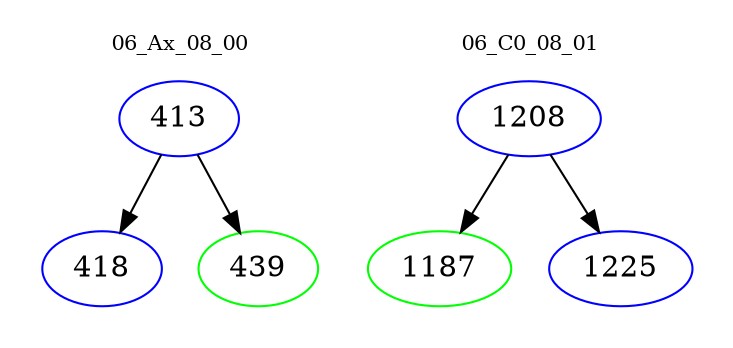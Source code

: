 digraph{
subgraph cluster_0 {
color = white
label = "06_Ax_08_00";
fontsize=10;
T0_413 [label="413", color="blue"]
T0_413 -> T0_418 [color="black"]
T0_418 [label="418", color="blue"]
T0_413 -> T0_439 [color="black"]
T0_439 [label="439", color="green"]
}
subgraph cluster_1 {
color = white
label = "06_C0_08_01";
fontsize=10;
T1_1208 [label="1208", color="blue"]
T1_1208 -> T1_1187 [color="black"]
T1_1187 [label="1187", color="green"]
T1_1208 -> T1_1225 [color="black"]
T1_1225 [label="1225", color="blue"]
}
}
